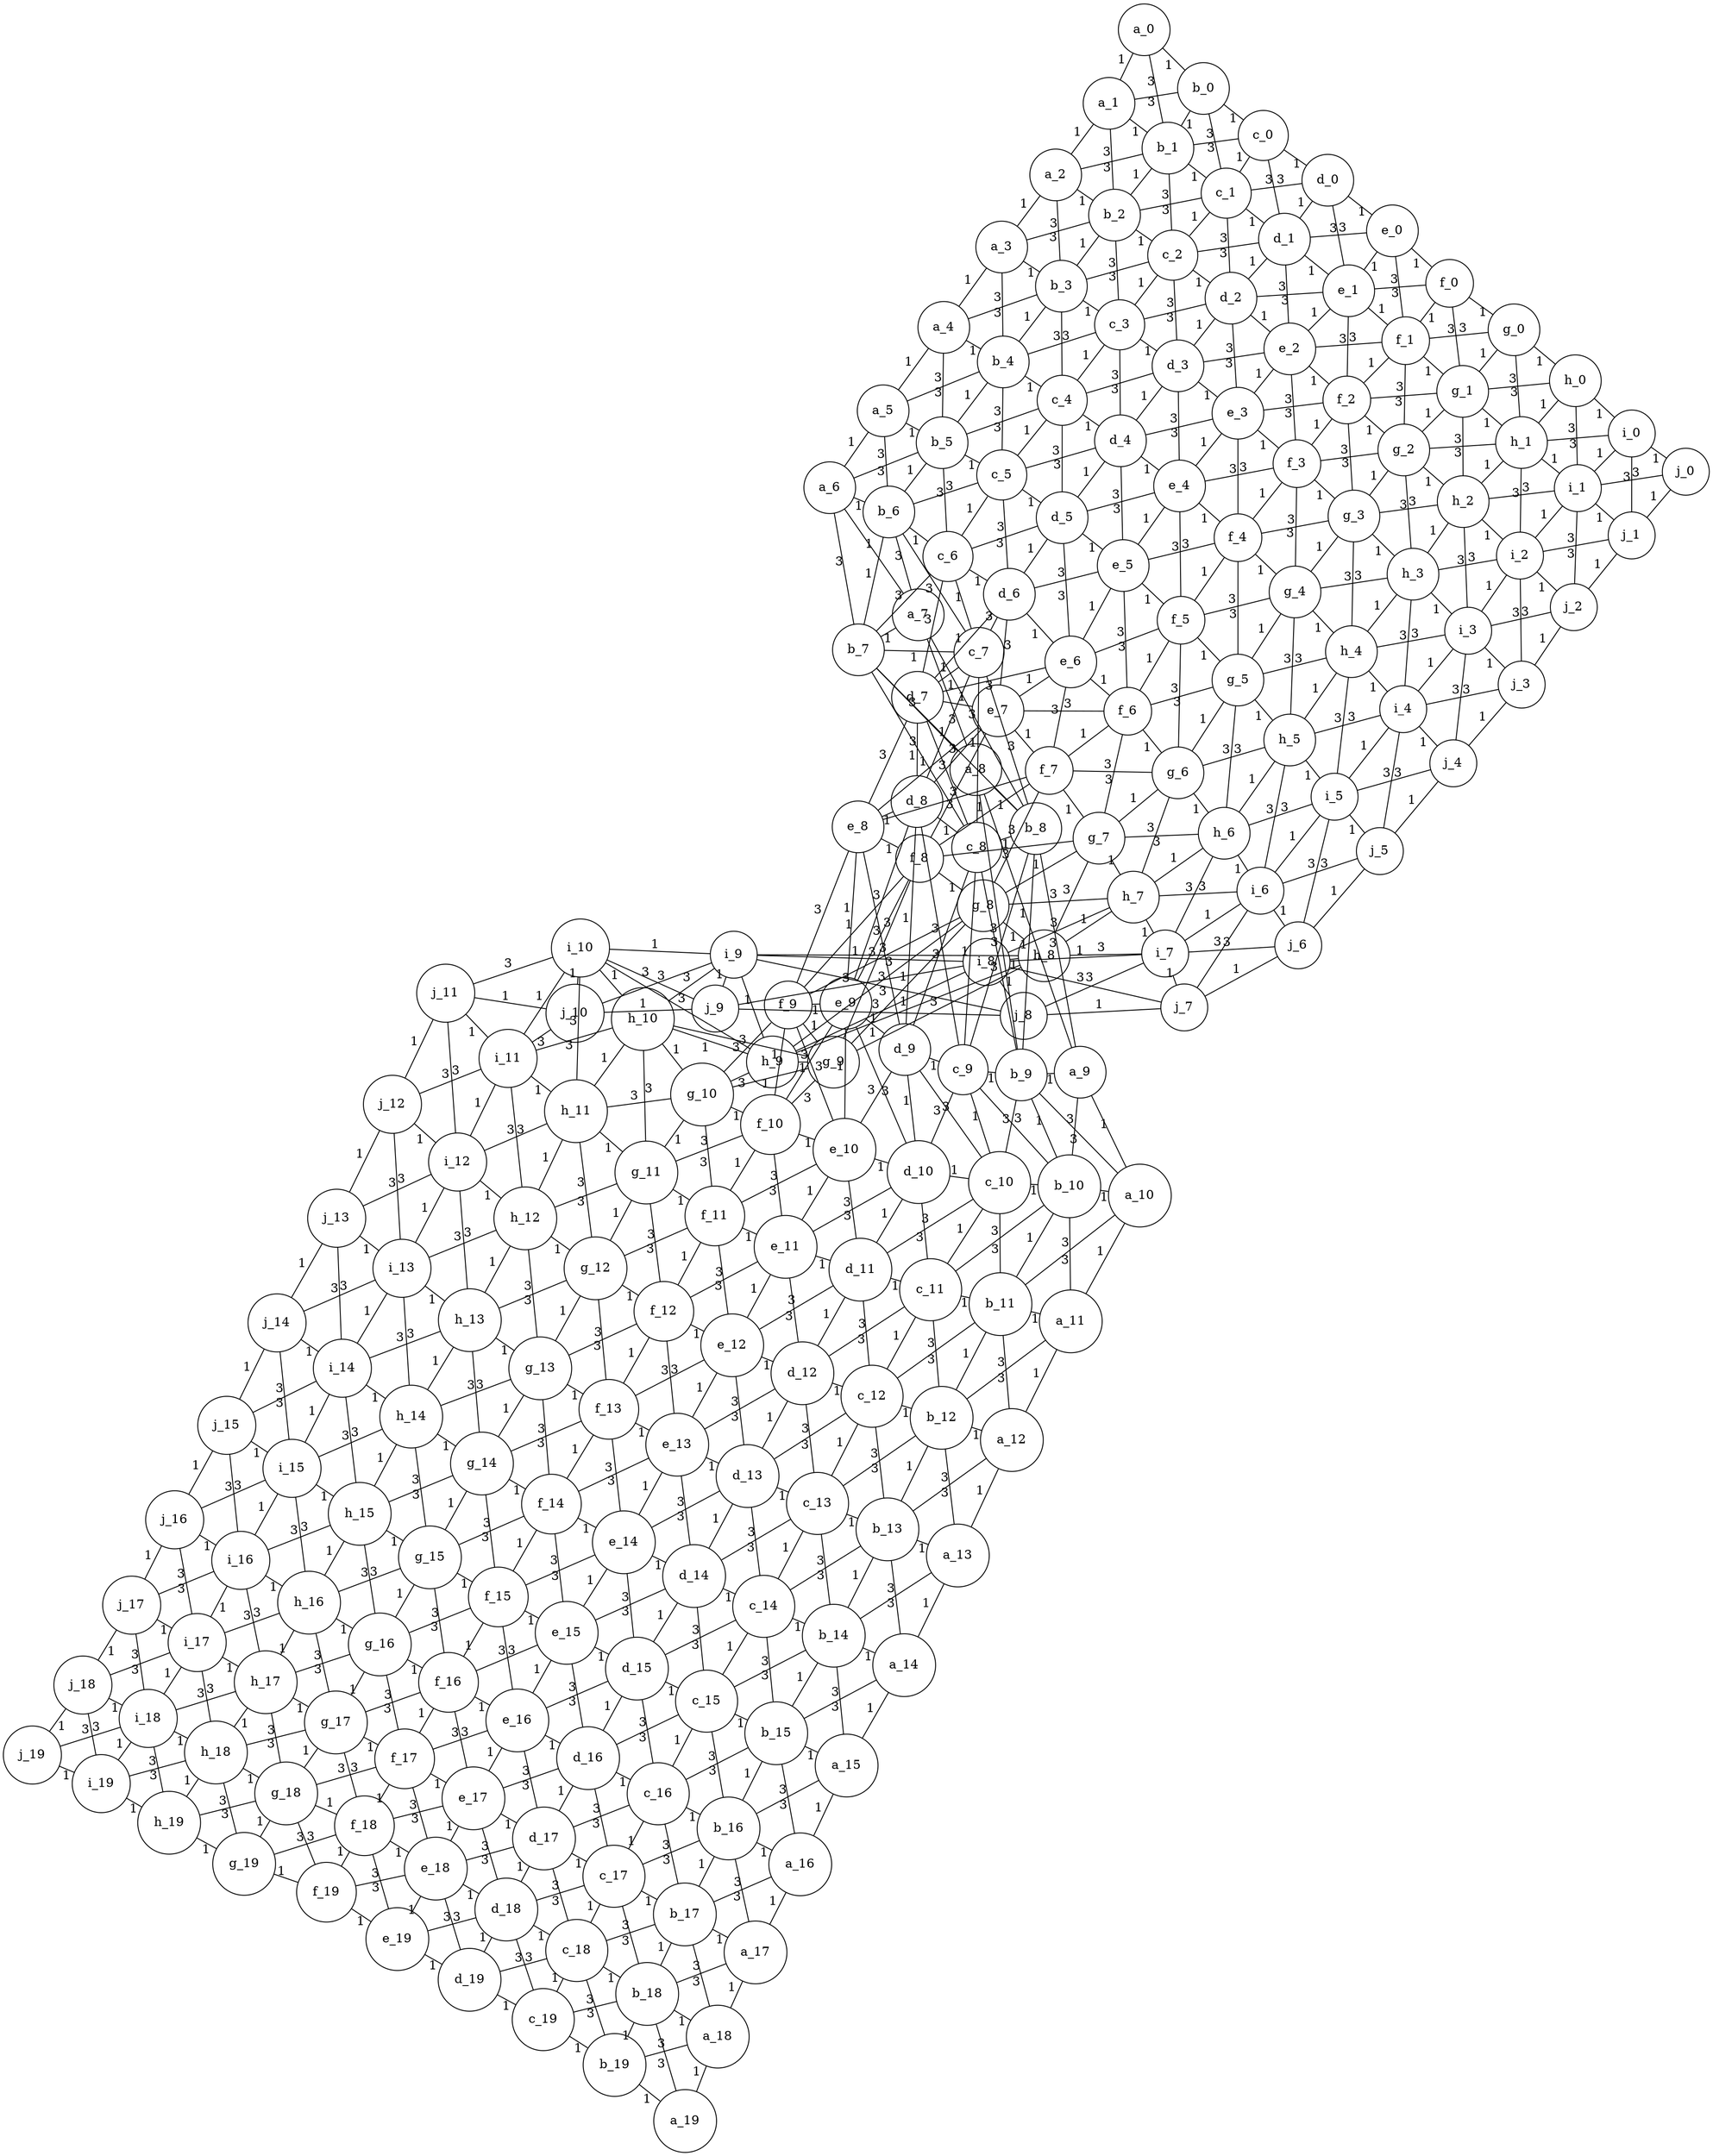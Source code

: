 graph G {layout=fdp;dist=10.0;node [shape=circle, width=0.1];a_0 -- a_1 [label="1"]
a_0 -- b_0 [label="1"]
a_0 -- b_1 [label="3"]
b_0 -- b_1 [label="1"]
b_0 -- c_0 [label="1"]
b_0 -- c_1 [label="3"]
b_0 -- a_1 [label="3"]
c_0 -- c_1 [label="1"]
c_0 -- d_0 [label="1"]
c_0 -- d_1 [label="3"]
c_0 -- b_1 [label="3"]
d_0 -- d_1 [label="1"]
d_0 -- e_0 [label="1"]
d_0 -- e_1 [label="3"]
d_0 -- c_1 [label="3"]
e_0 -- e_1 [label="1"]
e_0 -- f_0 [label="1"]
e_0 -- f_1 [label="3"]
e_0 -- d_1 [label="3"]
f_0 -- f_1 [label="1"]
f_0 -- g_0 [label="1"]
f_0 -- g_1 [label="3"]
f_0 -- e_1 [label="3"]
g_0 -- g_1 [label="1"]
g_0 -- h_0 [label="1"]
g_0 -- h_1 [label="3"]
g_0 -- f_1 [label="3"]
h_0 -- h_1 [label="1"]
h_0 -- i_0 [label="1"]
h_0 -- i_1 [label="3"]
h_0 -- g_1 [label="3"]
i_0 -- i_1 [label="1"]
i_0 -- j_0 [label="1"]
i_0 -- j_1 [label="3"]
i_0 -- h_1 [label="3"]
j_0 -- j_1 [label="1"]
j_0 -- i_1 [label="3"]
a_1 -- a_2 [label="1"]
a_1 -- b_1 [label="1"]
a_1 -- b_2 [label="3"]
b_1 -- b_2 [label="1"]
b_1 -- c_1 [label="1"]
b_1 -- c_2 [label="3"]
b_1 -- a_2 [label="3"]
c_1 -- c_2 [label="1"]
c_1 -- d_1 [label="1"]
c_1 -- d_2 [label="3"]
c_1 -- b_2 [label="3"]
d_1 -- d_2 [label="1"]
d_1 -- e_1 [label="1"]
d_1 -- e_2 [label="3"]
d_1 -- c_2 [label="3"]
e_1 -- e_2 [label="1"]
e_1 -- f_1 [label="1"]
e_1 -- f_2 [label="3"]
e_1 -- d_2 [label="3"]
f_1 -- f_2 [label="1"]
f_1 -- g_1 [label="1"]
f_1 -- g_2 [label="3"]
f_1 -- e_2 [label="3"]
g_1 -- g_2 [label="1"]
g_1 -- h_1 [label="1"]
g_1 -- h_2 [label="3"]
g_1 -- f_2 [label="3"]
h_1 -- h_2 [label="1"]
h_1 -- i_1 [label="1"]
h_1 -- i_2 [label="3"]
h_1 -- g_2 [label="3"]
i_1 -- i_2 [label="1"]
i_1 -- j_1 [label="1"]
i_1 -- j_2 [label="3"]
i_1 -- h_2 [label="3"]
j_1 -- j_2 [label="1"]
j_1 -- i_2 [label="3"]
a_2 -- a_3 [label="1"]
a_2 -- b_2 [label="1"]
a_2 -- b_3 [label="3"]
b_2 -- b_3 [label="1"]
b_2 -- c_2 [label="1"]
b_2 -- c_3 [label="3"]
b_2 -- a_3 [label="3"]
c_2 -- c_3 [label="1"]
c_2 -- d_2 [label="1"]
c_2 -- d_3 [label="3"]
c_2 -- b_3 [label="3"]
d_2 -- d_3 [label="1"]
d_2 -- e_2 [label="1"]
d_2 -- e_3 [label="3"]
d_2 -- c_3 [label="3"]
e_2 -- e_3 [label="1"]
e_2 -- f_2 [label="1"]
e_2 -- f_3 [label="3"]
e_2 -- d_3 [label="3"]
f_2 -- f_3 [label="1"]
f_2 -- g_2 [label="1"]
f_2 -- g_3 [label="3"]
f_2 -- e_3 [label="3"]
g_2 -- g_3 [label="1"]
g_2 -- h_2 [label="1"]
g_2 -- h_3 [label="3"]
g_2 -- f_3 [label="3"]
h_2 -- h_3 [label="1"]
h_2 -- i_2 [label="1"]
h_2 -- i_3 [label="3"]
h_2 -- g_3 [label="3"]
i_2 -- i_3 [label="1"]
i_2 -- j_2 [label="1"]
i_2 -- j_3 [label="3"]
i_2 -- h_3 [label="3"]
j_2 -- j_3 [label="1"]
j_2 -- i_3 [label="3"]
a_3 -- a_4 [label="1"]
a_3 -- b_3 [label="1"]
a_3 -- b_4 [label="3"]
b_3 -- b_4 [label="1"]
b_3 -- c_3 [label="1"]
b_3 -- c_4 [label="3"]
b_3 -- a_4 [label="3"]
c_3 -- c_4 [label="1"]
c_3 -- d_3 [label="1"]
c_3 -- d_4 [label="3"]
c_3 -- b_4 [label="3"]
d_3 -- d_4 [label="1"]
d_3 -- e_3 [label="1"]
d_3 -- e_4 [label="3"]
d_3 -- c_4 [label="3"]
e_3 -- e_4 [label="1"]
e_3 -- f_3 [label="1"]
e_3 -- f_4 [label="3"]
e_3 -- d_4 [label="3"]
f_3 -- f_4 [label="1"]
f_3 -- g_3 [label="1"]
f_3 -- g_4 [label="3"]
f_3 -- e_4 [label="3"]
g_3 -- g_4 [label="1"]
g_3 -- h_3 [label="1"]
g_3 -- h_4 [label="3"]
g_3 -- f_4 [label="3"]
h_3 -- h_4 [label="1"]
h_3 -- i_3 [label="1"]
h_3 -- i_4 [label="3"]
h_3 -- g_4 [label="3"]
i_3 -- i_4 [label="1"]
i_3 -- j_3 [label="1"]
i_3 -- j_4 [label="3"]
i_3 -- h_4 [label="3"]
j_3 -- j_4 [label="1"]
j_3 -- i_4 [label="3"]
a_4 -- a_5 [label="1"]
a_4 -- b_4 [label="1"]
a_4 -- b_5 [label="3"]
b_4 -- b_5 [label="1"]
b_4 -- c_4 [label="1"]
b_4 -- c_5 [label="3"]
b_4 -- a_5 [label="3"]
c_4 -- c_5 [label="1"]
c_4 -- d_4 [label="1"]
c_4 -- d_5 [label="3"]
c_4 -- b_5 [label="3"]
d_4 -- d_5 [label="1"]
d_4 -- e_4 [label="1"]
d_4 -- e_5 [label="3"]
d_4 -- c_5 [label="3"]
e_4 -- e_5 [label="1"]
e_4 -- f_4 [label="1"]
e_4 -- f_5 [label="3"]
e_4 -- d_5 [label="3"]
f_4 -- f_5 [label="1"]
f_4 -- g_4 [label="1"]
f_4 -- g_5 [label="3"]
f_4 -- e_5 [label="3"]
g_4 -- g_5 [label="1"]
g_4 -- h_4 [label="1"]
g_4 -- h_5 [label="3"]
g_4 -- f_5 [label="3"]
h_4 -- h_5 [label="1"]
h_4 -- i_4 [label="1"]
h_4 -- i_5 [label="3"]
h_4 -- g_5 [label="3"]
i_4 -- i_5 [label="1"]
i_4 -- j_4 [label="1"]
i_4 -- j_5 [label="3"]
i_4 -- h_5 [label="3"]
j_4 -- j_5 [label="1"]
j_4 -- i_5 [label="3"]
a_5 -- a_6 [label="1"]
a_5 -- b_5 [label="1"]
a_5 -- b_6 [label="3"]
b_5 -- b_6 [label="1"]
b_5 -- c_5 [label="1"]
b_5 -- c_6 [label="3"]
b_5 -- a_6 [label="3"]
c_5 -- c_6 [label="1"]
c_5 -- d_5 [label="1"]
c_5 -- d_6 [label="3"]
c_5 -- b_6 [label="3"]
d_5 -- d_6 [label="1"]
d_5 -- e_5 [label="1"]
d_5 -- e_6 [label="3"]
d_5 -- c_6 [label="3"]
e_5 -- e_6 [label="1"]
e_5 -- f_5 [label="1"]
e_5 -- f_6 [label="3"]
e_5 -- d_6 [label="3"]
f_5 -- f_6 [label="1"]
f_5 -- g_5 [label="1"]
f_5 -- g_6 [label="3"]
f_5 -- e_6 [label="3"]
g_5 -- g_6 [label="1"]
g_5 -- h_5 [label="1"]
g_5 -- h_6 [label="3"]
g_5 -- f_6 [label="3"]
h_5 -- h_6 [label="1"]
h_5 -- i_5 [label="1"]
h_5 -- i_6 [label="3"]
h_5 -- g_6 [label="3"]
i_5 -- i_6 [label="1"]
i_5 -- j_5 [label="1"]
i_5 -- j_6 [label="3"]
i_5 -- h_6 [label="3"]
j_5 -- j_6 [label="1"]
j_5 -- i_6 [label="3"]
a_6 -- a_7 [label="1"]
a_6 -- b_6 [label="1"]
a_6 -- b_7 [label="3"]
b_6 -- b_7 [label="1"]
b_6 -- c_6 [label="1"]
b_6 -- c_7 [label="3"]
b_6 -- a_7 [label="3"]
c_6 -- c_7 [label="1"]
c_6 -- d_6 [label="1"]
c_6 -- d_7 [label="3"]
c_6 -- b_7 [label="3"]
d_6 -- d_7 [label="1"]
d_6 -- e_6 [label="1"]
d_6 -- e_7 [label="3"]
d_6 -- c_7 [label="3"]
e_6 -- e_7 [label="1"]
e_6 -- f_6 [label="1"]
e_6 -- f_7 [label="3"]
e_6 -- d_7 [label="3"]
f_6 -- f_7 [label="1"]
f_6 -- g_6 [label="1"]
f_6 -- g_7 [label="3"]
f_6 -- e_7 [label="3"]
g_6 -- g_7 [label="1"]
g_6 -- h_6 [label="1"]
g_6 -- h_7 [label="3"]
g_6 -- f_7 [label="3"]
h_6 -- h_7 [label="1"]
h_6 -- i_6 [label="1"]
h_6 -- i_7 [label="3"]
h_6 -- g_7 [label="3"]
i_6 -- i_7 [label="1"]
i_6 -- j_6 [label="1"]
i_6 -- j_7 [label="3"]
i_6 -- h_7 [label="3"]
j_6 -- j_7 [label="1"]
j_6 -- i_7 [label="3"]
a_7 -- a_8 [label="1"]
a_7 -- b_7 [label="1"]
a_7 -- b_8 [label="3"]
b_7 -- b_8 [label="1"]
b_7 -- c_7 [label="1"]
b_7 -- c_8 [label="3"]
b_7 -- a_8 [label="3"]
c_7 -- c_8 [label="1"]
c_7 -- d_7 [label="1"]
c_7 -- d_8 [label="3"]
c_7 -- b_8 [label="3"]
d_7 -- d_8 [label="1"]
d_7 -- e_7 [label="1"]
d_7 -- e_8 [label="3"]
d_7 -- c_8 [label="3"]
e_7 -- e_8 [label="1"]
e_7 -- f_7 [label="1"]
e_7 -- f_8 [label="3"]
e_7 -- d_8 [label="3"]
f_7 -- f_8 [label="1"]
f_7 -- g_7 [label="1"]
f_7 -- g_8 [label="3"]
f_7 -- e_8 [label="3"]
g_7 -- g_8 [label="1"]
g_7 -- h_7 [label="1"]
g_7 -- h_8 [label="3"]
g_7 -- f_8 [label="3"]
h_7 -- h_8 [label="1"]
h_7 -- i_7 [label="1"]
h_7 -- i_8 [label="3"]
h_7 -- g_8 [label="3"]
i_7 -- i_8 [label="1"]
i_7 -- j_7 [label="1"]
i_7 -- j_8 [label="3"]
i_7 -- h_8 [label="3"]
j_7 -- j_8 [label="1"]
j_7 -- i_8 [label="3"]
a_8 -- a_9 [label="1"]
a_8 -- b_8 [label="1"]
a_8 -- b_9 [label="3"]
b_8 -- b_9 [label="1"]
b_8 -- c_8 [label="1"]
b_8 -- c_9 [label="3"]
b_8 -- a_9 [label="3"]
c_8 -- c_9 [label="1"]
c_8 -- d_8 [label="1"]
c_8 -- d_9 [label="3"]
c_8 -- b_9 [label="3"]
d_8 -- d_9 [label="1"]
d_8 -- e_8 [label="1"]
d_8 -- e_9 [label="3"]
d_8 -- c_9 [label="3"]
e_8 -- e_9 [label="1"]
e_8 -- f_8 [label="1"]
e_8 -- f_9 [label="3"]
e_8 -- d_9 [label="3"]
f_8 -- f_9 [label="1"]
f_8 -- g_8 [label="1"]
f_8 -- g_9 [label="3"]
f_8 -- e_9 [label="3"]
g_8 -- g_9 [label="1"]
g_8 -- h_8 [label="1"]
g_8 -- h_9 [label="3"]
g_8 -- f_9 [label="3"]
h_8 -- h_9 [label="1"]
h_8 -- i_8 [label="1"]
h_8 -- i_9 [label="3"]
h_8 -- g_9 [label="3"]
i_8 -- i_9 [label="1"]
i_8 -- j_8 [label="1"]
i_8 -- j_9 [label="3"]
i_8 -- h_9 [label="3"]
j_8 -- j_9 [label="1"]
j_8 -- i_9 [label="3"]
a_9 -- a_10 [label="1"]
a_9 -- b_9 [label="1"]
a_9 -- b_10 [label="3"]
b_9 -- b_10 [label="1"]
b_9 -- c_9 [label="1"]
b_9 -- c_10 [label="3"]
c_9 -- c_10 [label="1"]
c_9 -- d_9 [label="1"]
c_9 -- d_10 [label="3"]
d_9 -- d_10 [label="1"]
d_9 -- e_9 [label="1"]
d_9 -- e_10 [label="3"]
e_9 -- e_10 [label="1"]
e_9 -- f_9 [label="1"]
e_9 -- f_10 [label="3"]
f_9 -- f_10 [label="1"]
f_9 -- g_9 [label="1"]
f_9 -- g_10 [label="3"]
g_9 -- g_10 [label="1"]
g_9 -- h_9 [label="1"]
g_9 -- h_10 [label="3"]
h_9 -- h_10 [label="1"]
h_9 -- i_9 [label="1"]
h_9 -- i_10 [label="3"]
i_9 -- i_10 [label="1"]
i_9 -- j_9 [label="1"]
i_9 -- j_10 [label="3"]
j_9 -- j_10 [label="1"]
a_10 -- a_11 [label="1"]
a_10 -- b_9 [label="3"]
a_10 -- b_10 [label="1"]
a_10 -- b_11 [label="3"]
b_10 -- b_11 [label="1"]
b_10 -- c_9 [label="3"]
b_10 -- c_10 [label="1"]
b_10 -- c_11 [label="3"]
c_10 -- c_11 [label="1"]
c_10 -- d_9 [label="3"]
c_10 -- d_10 [label="1"]
c_10 -- d_11 [label="3"]
d_10 -- d_11 [label="1"]
d_10 -- e_9 [label="3"]
d_10 -- e_10 [label="1"]
d_10 -- e_11 [label="3"]
e_10 -- e_11 [label="1"]
e_10 -- f_9 [label="3"]
e_10 -- f_10 [label="1"]
e_10 -- f_11 [label="3"]
f_10 -- f_11 [label="1"]
f_10 -- g_9 [label="3"]
f_10 -- g_10 [label="1"]
f_10 -- g_11 [label="3"]
g_10 -- g_11 [label="1"]
g_10 -- h_9 [label="3"]
g_10 -- h_10 [label="1"]
g_10 -- h_11 [label="3"]
h_10 -- h_11 [label="1"]
h_10 -- i_9 [label="3"]
h_10 -- i_10 [label="1"]
h_10 -- i_11 [label="3"]
i_10 -- i_11 [label="1"]
i_10 -- j_9 [label="3"]
i_10 -- j_10 [label="1"]
i_10 -- j_11 [label="3"]
j_10 -- j_11 [label="1"]
a_11 -- a_12 [label="1"]
a_11 -- b_10 [label="3"]
a_11 -- b_11 [label="1"]
a_11 -- b_12 [label="3"]
b_11 -- b_12 [label="1"]
b_11 -- c_10 [label="3"]
b_11 -- c_11 [label="1"]
b_11 -- c_12 [label="3"]
c_11 -- c_12 [label="1"]
c_11 -- d_10 [label="3"]
c_11 -- d_11 [label="1"]
c_11 -- d_12 [label="3"]
d_11 -- d_12 [label="1"]
d_11 -- e_10 [label="3"]
d_11 -- e_11 [label="1"]
d_11 -- e_12 [label="3"]
e_11 -- e_12 [label="1"]
e_11 -- f_10 [label="3"]
e_11 -- f_11 [label="1"]
e_11 -- f_12 [label="3"]
f_11 -- f_12 [label="1"]
f_11 -- g_10 [label="3"]
f_11 -- g_11 [label="1"]
f_11 -- g_12 [label="3"]
g_11 -- g_12 [label="1"]
g_11 -- h_10 [label="3"]
g_11 -- h_11 [label="1"]
g_11 -- h_12 [label="3"]
h_11 -- h_12 [label="1"]
h_11 -- i_10 [label="3"]
h_11 -- i_11 [label="1"]
h_11 -- i_12 [label="3"]
i_11 -- i_12 [label="1"]
i_11 -- j_10 [label="3"]
i_11 -- j_11 [label="1"]
i_11 -- j_12 [label="3"]
j_11 -- j_12 [label="1"]
a_12 -- a_13 [label="1"]
a_12 -- b_11 [label="3"]
a_12 -- b_12 [label="1"]
a_12 -- b_13 [label="3"]
b_12 -- b_13 [label="1"]
b_12 -- c_11 [label="3"]
b_12 -- c_12 [label="1"]
b_12 -- c_13 [label="3"]
c_12 -- c_13 [label="1"]
c_12 -- d_11 [label="3"]
c_12 -- d_12 [label="1"]
c_12 -- d_13 [label="3"]
d_12 -- d_13 [label="1"]
d_12 -- e_11 [label="3"]
d_12 -- e_12 [label="1"]
d_12 -- e_13 [label="3"]
e_12 -- e_13 [label="1"]
e_12 -- f_11 [label="3"]
e_12 -- f_12 [label="1"]
e_12 -- f_13 [label="3"]
f_12 -- f_13 [label="1"]
f_12 -- g_11 [label="3"]
f_12 -- g_12 [label="1"]
f_12 -- g_13 [label="3"]
g_12 -- g_13 [label="1"]
g_12 -- h_11 [label="3"]
g_12 -- h_12 [label="1"]
g_12 -- h_13 [label="3"]
h_12 -- h_13 [label="1"]
h_12 -- i_11 [label="3"]
h_12 -- i_12 [label="1"]
h_12 -- i_13 [label="3"]
i_12 -- i_13 [label="1"]
i_12 -- j_11 [label="3"]
i_12 -- j_12 [label="1"]
i_12 -- j_13 [label="3"]
j_12 -- j_13 [label="1"]
a_13 -- a_14 [label="1"]
a_13 -- b_12 [label="3"]
a_13 -- b_13 [label="1"]
a_13 -- b_14 [label="3"]
b_13 -- b_14 [label="1"]
b_13 -- c_12 [label="3"]
b_13 -- c_13 [label="1"]
b_13 -- c_14 [label="3"]
c_13 -- c_14 [label="1"]
c_13 -- d_12 [label="3"]
c_13 -- d_13 [label="1"]
c_13 -- d_14 [label="3"]
d_13 -- d_14 [label="1"]
d_13 -- e_12 [label="3"]
d_13 -- e_13 [label="1"]
d_13 -- e_14 [label="3"]
e_13 -- e_14 [label="1"]
e_13 -- f_12 [label="3"]
e_13 -- f_13 [label="1"]
e_13 -- f_14 [label="3"]
f_13 -- f_14 [label="1"]
f_13 -- g_12 [label="3"]
f_13 -- g_13 [label="1"]
f_13 -- g_14 [label="3"]
g_13 -- g_14 [label="1"]
g_13 -- h_12 [label="3"]
g_13 -- h_13 [label="1"]
g_13 -- h_14 [label="3"]
h_13 -- h_14 [label="1"]
h_13 -- i_12 [label="3"]
h_13 -- i_13 [label="1"]
h_13 -- i_14 [label="3"]
i_13 -- i_14 [label="1"]
i_13 -- j_12 [label="3"]
i_13 -- j_13 [label="1"]
i_13 -- j_14 [label="3"]
j_13 -- j_14 [label="1"]
a_14 -- a_15 [label="1"]
a_14 -- b_13 [label="3"]
a_14 -- b_14 [label="1"]
a_14 -- b_15 [label="3"]
b_14 -- b_15 [label="1"]
b_14 -- c_13 [label="3"]
b_14 -- c_14 [label="1"]
b_14 -- c_15 [label="3"]
c_14 -- c_15 [label="1"]
c_14 -- d_13 [label="3"]
c_14 -- d_14 [label="1"]
c_14 -- d_15 [label="3"]
d_14 -- d_15 [label="1"]
d_14 -- e_13 [label="3"]
d_14 -- e_14 [label="1"]
d_14 -- e_15 [label="3"]
e_14 -- e_15 [label="1"]
e_14 -- f_13 [label="3"]
e_14 -- f_14 [label="1"]
e_14 -- f_15 [label="3"]
f_14 -- f_15 [label="1"]
f_14 -- g_13 [label="3"]
f_14 -- g_14 [label="1"]
f_14 -- g_15 [label="3"]
g_14 -- g_15 [label="1"]
g_14 -- h_13 [label="3"]
g_14 -- h_14 [label="1"]
g_14 -- h_15 [label="3"]
h_14 -- h_15 [label="1"]
h_14 -- i_13 [label="3"]
h_14 -- i_14 [label="1"]
h_14 -- i_15 [label="3"]
i_14 -- i_15 [label="1"]
i_14 -- j_13 [label="3"]
i_14 -- j_14 [label="1"]
i_14 -- j_15 [label="3"]
j_14 -- j_15 [label="1"]
a_15 -- a_16 [label="1"]
a_15 -- b_14 [label="3"]
a_15 -- b_15 [label="1"]
a_15 -- b_16 [label="3"]
b_15 -- b_16 [label="1"]
b_15 -- c_14 [label="3"]
b_15 -- c_15 [label="1"]
b_15 -- c_16 [label="3"]
c_15 -- c_16 [label="1"]
c_15 -- d_14 [label="3"]
c_15 -- d_15 [label="1"]
c_15 -- d_16 [label="3"]
d_15 -- d_16 [label="1"]
d_15 -- e_14 [label="3"]
d_15 -- e_15 [label="1"]
d_15 -- e_16 [label="3"]
e_15 -- e_16 [label="1"]
e_15 -- f_14 [label="3"]
e_15 -- f_15 [label="1"]
e_15 -- f_16 [label="3"]
f_15 -- f_16 [label="1"]
f_15 -- g_14 [label="3"]
f_15 -- g_15 [label="1"]
f_15 -- g_16 [label="3"]
g_15 -- g_16 [label="1"]
g_15 -- h_14 [label="3"]
g_15 -- h_15 [label="1"]
g_15 -- h_16 [label="3"]
h_15 -- h_16 [label="1"]
h_15 -- i_14 [label="3"]
h_15 -- i_15 [label="1"]
h_15 -- i_16 [label="3"]
i_15 -- i_16 [label="1"]
i_15 -- j_14 [label="3"]
i_15 -- j_15 [label="1"]
i_15 -- j_16 [label="3"]
j_15 -- j_16 [label="1"]
a_16 -- a_17 [label="1"]
a_16 -- b_15 [label="3"]
a_16 -- b_16 [label="1"]
a_16 -- b_17 [label="3"]
b_16 -- b_17 [label="1"]
b_16 -- c_15 [label="3"]
b_16 -- c_16 [label="1"]
b_16 -- c_17 [label="3"]
c_16 -- c_17 [label="1"]
c_16 -- d_15 [label="3"]
c_16 -- d_16 [label="1"]
c_16 -- d_17 [label="3"]
d_16 -- d_17 [label="1"]
d_16 -- e_15 [label="3"]
d_16 -- e_16 [label="1"]
d_16 -- e_17 [label="3"]
e_16 -- e_17 [label="1"]
e_16 -- f_15 [label="3"]
e_16 -- f_16 [label="1"]
e_16 -- f_17 [label="3"]
f_16 -- f_17 [label="1"]
f_16 -- g_15 [label="3"]
f_16 -- g_16 [label="1"]
f_16 -- g_17 [label="3"]
g_16 -- g_17 [label="1"]
g_16 -- h_15 [label="3"]
g_16 -- h_16 [label="1"]
g_16 -- h_17 [label="3"]
h_16 -- h_17 [label="1"]
h_16 -- i_15 [label="3"]
h_16 -- i_16 [label="1"]
h_16 -- i_17 [label="3"]
i_16 -- i_17 [label="1"]
i_16 -- j_15 [label="3"]
i_16 -- j_16 [label="1"]
i_16 -- j_17 [label="3"]
j_16 -- j_17 [label="1"]
a_17 -- a_18 [label="1"]
a_17 -- b_16 [label="3"]
a_17 -- b_17 [label="1"]
a_17 -- b_18 [label="3"]
b_17 -- b_18 [label="1"]
b_17 -- c_16 [label="3"]
b_17 -- c_17 [label="1"]
b_17 -- c_18 [label="3"]
c_17 -- c_18 [label="1"]
c_17 -- d_16 [label="3"]
c_17 -- d_17 [label="1"]
c_17 -- d_18 [label="3"]
d_17 -- d_18 [label="1"]
d_17 -- e_16 [label="3"]
d_17 -- e_17 [label="1"]
d_17 -- e_18 [label="3"]
e_17 -- e_18 [label="1"]
e_17 -- f_16 [label="3"]
e_17 -- f_17 [label="1"]
e_17 -- f_18 [label="3"]
f_17 -- f_18 [label="1"]
f_17 -- g_16 [label="3"]
f_17 -- g_17 [label="1"]
f_17 -- g_18 [label="3"]
g_17 -- g_18 [label="1"]
g_17 -- h_16 [label="3"]
g_17 -- h_17 [label="1"]
g_17 -- h_18 [label="3"]
h_17 -- h_18 [label="1"]
h_17 -- i_16 [label="3"]
h_17 -- i_17 [label="1"]
h_17 -- i_18 [label="3"]
i_17 -- i_18 [label="1"]
i_17 -- j_16 [label="3"]
i_17 -- j_17 [label="1"]
i_17 -- j_18 [label="3"]
j_17 -- j_18 [label="1"]
a_18 -- a_19 [label="1"]
a_18 -- b_17 [label="3"]
a_18 -- b_18 [label="1"]
a_18 -- b_19 [label="3"]
b_18 -- b_19 [label="1"]
b_18 -- c_17 [label="3"]
b_18 -- c_18 [label="1"]
b_18 -- c_19 [label="3"]
c_18 -- c_19 [label="1"]
c_18 -- d_17 [label="3"]
c_18 -- d_18 [label="1"]
c_18 -- d_19 [label="3"]
d_18 -- d_19 [label="1"]
d_18 -- e_17 [label="3"]
d_18 -- e_18 [label="1"]
d_18 -- e_19 [label="3"]
e_18 -- e_19 [label="1"]
e_18 -- f_17 [label="3"]
e_18 -- f_18 [label="1"]
e_18 -- f_19 [label="3"]
f_18 -- f_19 [label="1"]
f_18 -- g_17 [label="3"]
f_18 -- g_18 [label="1"]
f_18 -- g_19 [label="3"]
g_18 -- g_19 [label="1"]
g_18 -- h_17 [label="3"]
g_18 -- h_18 [label="1"]
g_18 -- h_19 [label="3"]
h_18 -- h_19 [label="1"]
h_18 -- i_17 [label="3"]
h_18 -- i_18 [label="1"]
h_18 -- i_19 [label="3"]
i_18 -- i_19 [label="1"]
i_18 -- j_17 [label="3"]
i_18 -- j_18 [label="1"]
i_18 -- j_19 [label="3"]
j_18 -- j_19 [label="1"]
a_19 -- b_18 [label="3"]
a_19 -- b_19 [label="1"]
b_19 -- c_18 [label="3"]
b_19 -- c_19 [label="1"]
c_19 -- d_18 [label="3"]
c_19 -- d_19 [label="1"]
d_19 -- e_18 [label="3"]
d_19 -- e_19 [label="1"]
e_19 -- f_18 [label="3"]
e_19 -- f_19 [label="1"]
f_19 -- g_18 [label="3"]
f_19 -- g_19 [label="1"]
g_19 -- h_18 [label="3"]
g_19 -- h_19 [label="1"]
h_19 -- i_18 [label="3"]
h_19 -- i_19 [label="1"]
i_19 -- j_18 [label="3"]
i_19 -- j_19 [label="1"]
}